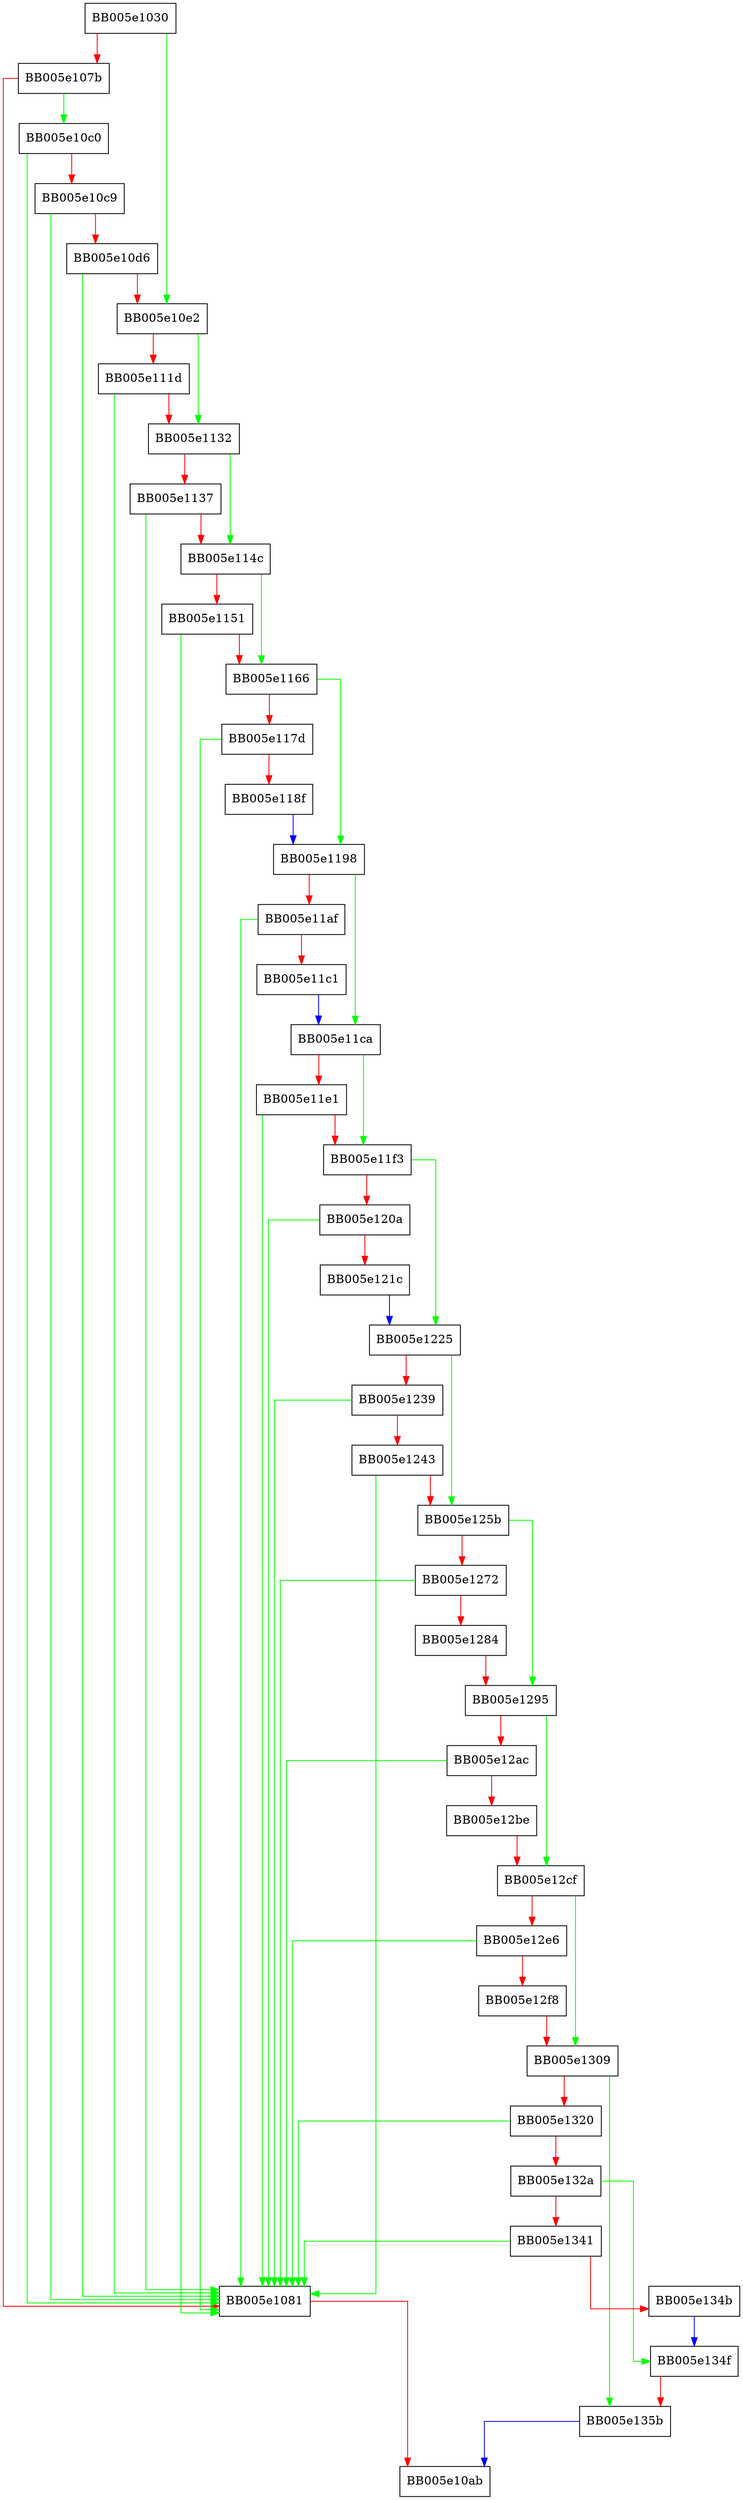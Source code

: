 digraph ossl_ffc_params_fromdata {
  node [shape="box"];
  graph [splines=ortho];
  BB005e1030 -> BB005e10e2 [color="green"];
  BB005e1030 -> BB005e107b [color="red"];
  BB005e107b -> BB005e10c0 [color="green"];
  BB005e107b -> BB005e1081 [color="red"];
  BB005e1081 -> BB005e10ab [color="red"];
  BB005e10c0 -> BB005e1081 [color="green"];
  BB005e10c0 -> BB005e10c9 [color="red"];
  BB005e10c9 -> BB005e1081 [color="green"];
  BB005e10c9 -> BB005e10d6 [color="red"];
  BB005e10d6 -> BB005e1081 [color="green"];
  BB005e10d6 -> BB005e10e2 [color="red"];
  BB005e10e2 -> BB005e1132 [color="green"];
  BB005e10e2 -> BB005e111d [color="red"];
  BB005e111d -> BB005e1081 [color="green"];
  BB005e111d -> BB005e1132 [color="red"];
  BB005e1132 -> BB005e114c [color="green"];
  BB005e1132 -> BB005e1137 [color="red"];
  BB005e1137 -> BB005e1081 [color="green"];
  BB005e1137 -> BB005e114c [color="red"];
  BB005e114c -> BB005e1166 [color="green"];
  BB005e114c -> BB005e1151 [color="red"];
  BB005e1151 -> BB005e1081 [color="green"];
  BB005e1151 -> BB005e1166 [color="red"];
  BB005e1166 -> BB005e1198 [color="green"];
  BB005e1166 -> BB005e117d [color="red"];
  BB005e117d -> BB005e1081 [color="green"];
  BB005e117d -> BB005e118f [color="red"];
  BB005e118f -> BB005e1198 [color="blue"];
  BB005e1198 -> BB005e11ca [color="green"];
  BB005e1198 -> BB005e11af [color="red"];
  BB005e11af -> BB005e1081 [color="green"];
  BB005e11af -> BB005e11c1 [color="red"];
  BB005e11c1 -> BB005e11ca [color="blue"];
  BB005e11ca -> BB005e11f3 [color="green"];
  BB005e11ca -> BB005e11e1 [color="red"];
  BB005e11e1 -> BB005e1081 [color="green"];
  BB005e11e1 -> BB005e11f3 [color="red"];
  BB005e11f3 -> BB005e1225 [color="green"];
  BB005e11f3 -> BB005e120a [color="red"];
  BB005e120a -> BB005e1081 [color="green"];
  BB005e120a -> BB005e121c [color="red"];
  BB005e121c -> BB005e1225 [color="blue"];
  BB005e1225 -> BB005e125b [color="green"];
  BB005e1225 -> BB005e1239 [color="red"];
  BB005e1239 -> BB005e1081 [color="green"];
  BB005e1239 -> BB005e1243 [color="red"];
  BB005e1243 -> BB005e1081 [color="green"];
  BB005e1243 -> BB005e125b [color="red"];
  BB005e125b -> BB005e1295 [color="green"];
  BB005e125b -> BB005e1272 [color="red"];
  BB005e1272 -> BB005e1081 [color="green"];
  BB005e1272 -> BB005e1284 [color="red"];
  BB005e1284 -> BB005e1295 [color="red"];
  BB005e1295 -> BB005e12cf [color="green"];
  BB005e1295 -> BB005e12ac [color="red"];
  BB005e12ac -> BB005e1081 [color="green"];
  BB005e12ac -> BB005e12be [color="red"];
  BB005e12be -> BB005e12cf [color="red"];
  BB005e12cf -> BB005e1309 [color="green"];
  BB005e12cf -> BB005e12e6 [color="red"];
  BB005e12e6 -> BB005e1081 [color="green"];
  BB005e12e6 -> BB005e12f8 [color="red"];
  BB005e12f8 -> BB005e1309 [color="red"];
  BB005e1309 -> BB005e135b [color="green"];
  BB005e1309 -> BB005e1320 [color="red"];
  BB005e1320 -> BB005e1081 [color="green"];
  BB005e1320 -> BB005e132a [color="red"];
  BB005e132a -> BB005e134f [color="green"];
  BB005e132a -> BB005e1341 [color="red"];
  BB005e1341 -> BB005e1081 [color="green"];
  BB005e1341 -> BB005e134b [color="red"];
  BB005e134b -> BB005e134f [color="blue"];
  BB005e134f -> BB005e135b [color="red"];
  BB005e135b -> BB005e10ab [color="blue"];
}